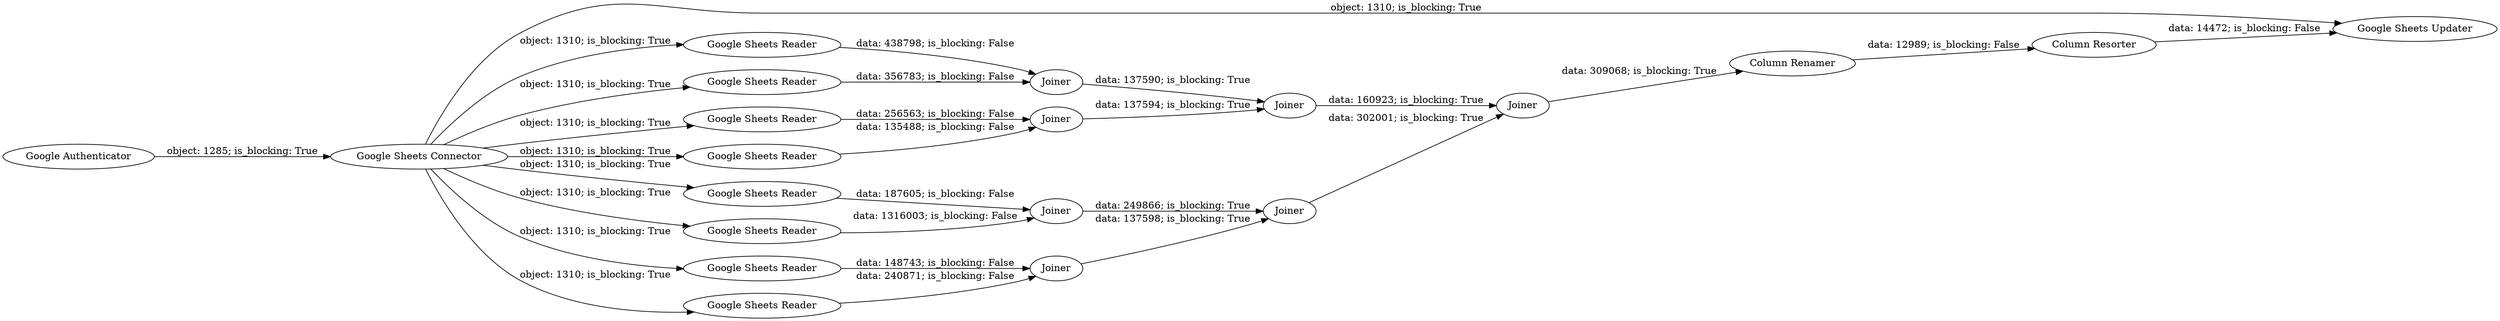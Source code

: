 digraph {
	"-4186083053916219236_2" [label="Google Sheets Reader"]
	"-4186083053916219236_15" [label=Joiner]
	"-4186083053916219236_16" [label=Joiner]
	"-4186083053916219236_7" [label="Google Sheets Reader"]
	"-4186083053916219236_12" [label="Google Sheets Reader"]
	"-4186083053916219236_22" [label=Joiner]
	"-4186083053916219236_23" [label="Google Sheets Updater"]
	"-4186083053916219236_14" [label=Joiner]
	"-4186083053916219236_5" [label="Google Sheets Connector"]
	"-4186083053916219236_11" [label="Google Sheets Reader"]
	"-4186083053916219236_20" [label="Column Resorter"]
	"-4186083053916219236_8" [label="Google Sheets Reader"]
	"-4186083053916219236_6" [label="Google Sheets Reader"]
	"-4186083053916219236_17" [label=Joiner]
	"-4186083053916219236_21" [label="Google Sheets Reader"]
	"-4186083053916219236_18" [label=Joiner]
	"-4186083053916219236_10" [label="Google Sheets Reader"]
	"-4186083053916219236_1" [label="Google Authenticator"]
	"-4186083053916219236_13" [label=Joiner]
	"-4186083053916219236_19" [label="Column Renamer"]
	"-4186083053916219236_5" -> "-4186083053916219236_11" [label="object: 1310; is_blocking: True"]
	"-4186083053916219236_2" -> "-4186083053916219236_22" [label="data: 187605; is_blocking: False"]
	"-4186083053916219236_14" -> "-4186083053916219236_16" [label="data: 137594; is_blocking: True"]
	"-4186083053916219236_5" -> "-4186083053916219236_23" [label="object: 1310; is_blocking: True"]
	"-4186083053916219236_5" -> "-4186083053916219236_2" [label="object: 1310; is_blocking: True"]
	"-4186083053916219236_21" -> "-4186083053916219236_22" [label="data: 1316003; is_blocking: False"]
	"-4186083053916219236_5" -> "-4186083053916219236_7" [label="object: 1310; is_blocking: True"]
	"-4186083053916219236_1" -> "-4186083053916219236_5" [label="object: 1285; is_blocking: True"]
	"-4186083053916219236_5" -> "-4186083053916219236_8" [label="object: 1310; is_blocking: True"]
	"-4186083053916219236_8" -> "-4186083053916219236_14" [label="data: 135488; is_blocking: False"]
	"-4186083053916219236_5" -> "-4186083053916219236_12" [label="object: 1310; is_blocking: True"]
	"-4186083053916219236_11" -> "-4186083053916219236_13" [label="data: 356783; is_blocking: False"]
	"-4186083053916219236_15" -> "-4186083053916219236_17" [label="data: 137598; is_blocking: True"]
	"-4186083053916219236_16" -> "-4186083053916219236_18" [label="data: 160923; is_blocking: True"]
	"-4186083053916219236_7" -> "-4186083053916219236_15" [label="data: 240871; is_blocking: False"]
	"-4186083053916219236_22" -> "-4186083053916219236_17" [label="data: 249866; is_blocking: True"]
	"-4186083053916219236_18" -> "-4186083053916219236_19" [label="data: 309068; is_blocking: True"]
	"-4186083053916219236_5" -> "-4186083053916219236_10" [label="object: 1310; is_blocking: True"]
	"-4186083053916219236_12" -> "-4186083053916219236_14" [label="data: 256563; is_blocking: False"]
	"-4186083053916219236_6" -> "-4186083053916219236_15" [label="data: 148743; is_blocking: False"]
	"-4186083053916219236_10" -> "-4186083053916219236_13" [label="data: 438798; is_blocking: False"]
	"-4186083053916219236_5" -> "-4186083053916219236_21" [label="object: 1310; is_blocking: True"]
	"-4186083053916219236_20" -> "-4186083053916219236_23" [label="data: 14472; is_blocking: False"]
	"-4186083053916219236_13" -> "-4186083053916219236_16" [label="data: 137590; is_blocking: True"]
	"-4186083053916219236_19" -> "-4186083053916219236_20" [label="data: 12989; is_blocking: False"]
	"-4186083053916219236_5" -> "-4186083053916219236_6" [label="object: 1310; is_blocking: True"]
	"-4186083053916219236_17" -> "-4186083053916219236_18" [label="data: 302001; is_blocking: True"]
	rankdir=LR
}
